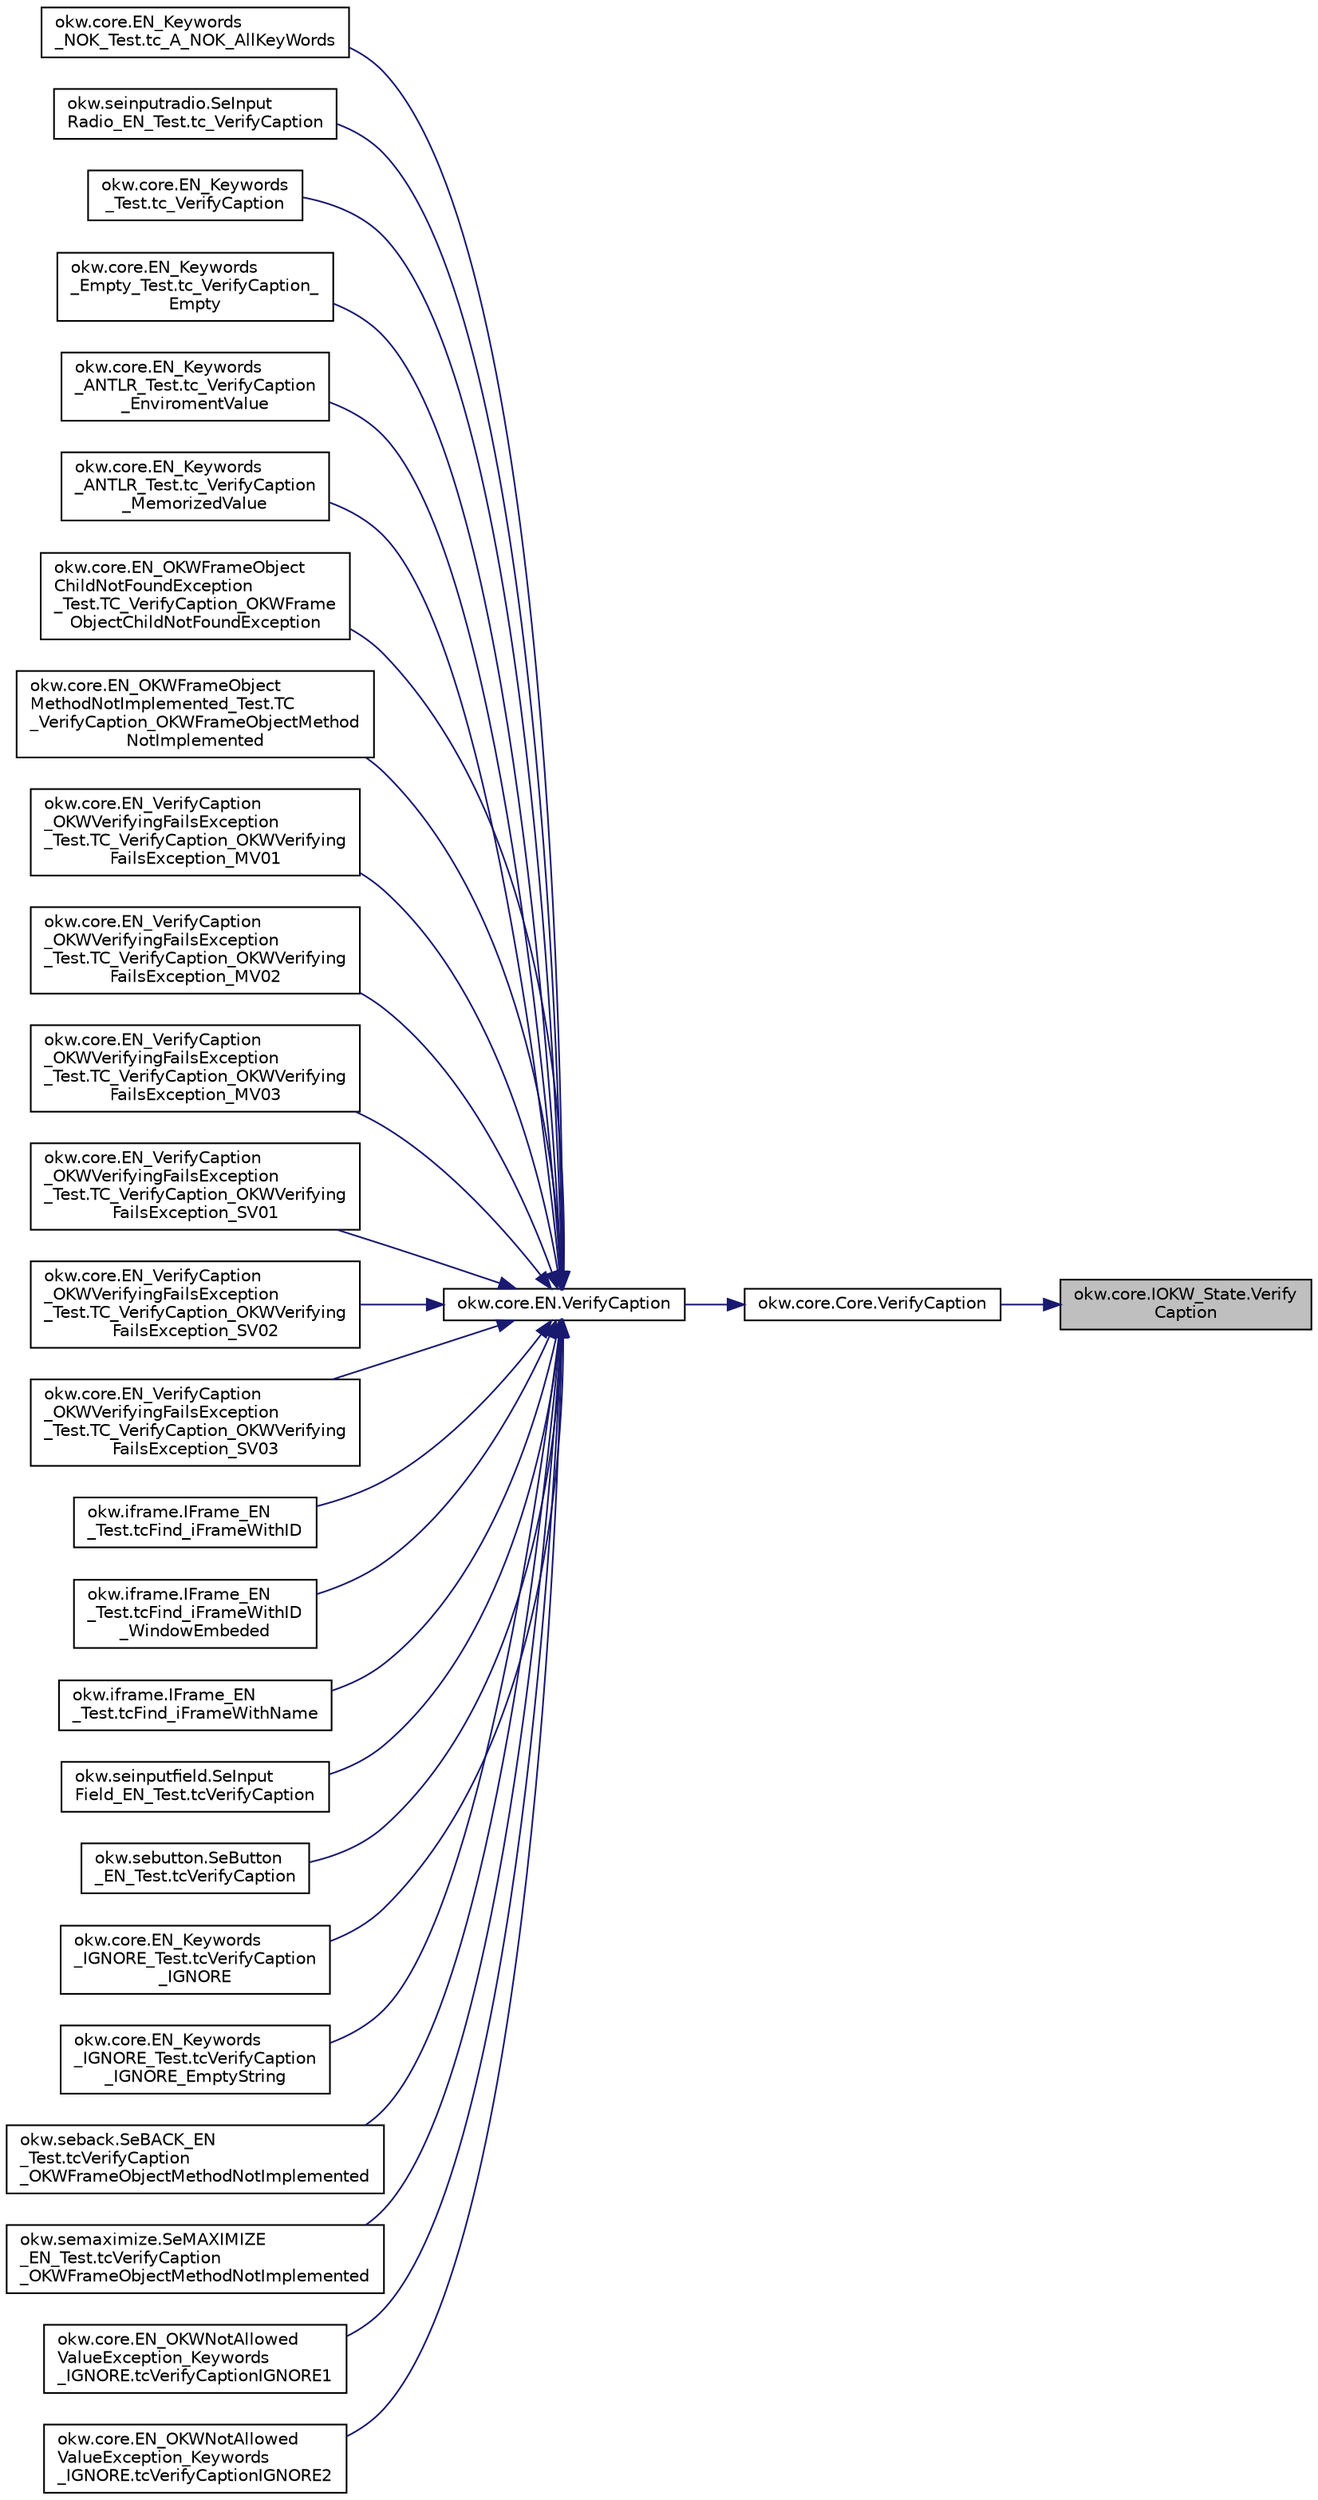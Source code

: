 digraph "okw.core.IOKW_State.VerifyCaption"
{
 // INTERACTIVE_SVG=YES
 // LATEX_PDF_SIZE
  edge [fontname="Helvetica",fontsize="10",labelfontname="Helvetica",labelfontsize="10"];
  node [fontname="Helvetica",fontsize="10",shape=record];
  rankdir="RL";
  Node1 [label="okw.core.IOKW_State.Verify\lCaption",height=0.2,width=0.4,color="black", fillcolor="grey75", style="filled", fontcolor="black",tooltip="Überprüft die Überschrift des Objektes."];
  Node1 -> Node2 [dir="back",color="midnightblue",fontsize="10",style="solid",fontname="Helvetica"];
  Node2 [label="okw.core.Core.VerifyCaption",height=0.2,width=0.4,color="black", fillcolor="white", style="filled",URL="$classokw_1_1core_1_1_core.html#a742f7a967804814e172358e1ed9e3579",tooltip="Überprüft die Überschrift des Objektes."];
  Node2 -> Node3 [dir="back",color="midnightblue",fontsize="10",style="solid",fontname="Helvetica"];
  Node3 [label="okw.core.EN.VerifyCaption",height=0.2,width=0.4,color="black", fillcolor="white", style="filled",URL="$classokw_1_1core_1_1_e_n.html#a9cc29f6315e5041f2b36f1eb6a14e334",tooltip="Überprüft die Überschrift des Objektes."];
  Node3 -> Node4 [dir="back",color="midnightblue",fontsize="10",style="solid",fontname="Helvetica"];
  Node4 [label="okw.core.EN_Keywords\l_NOK_Test.tc_A_NOK_AllKeyWords",height=0.2,width=0.4,color="black", fillcolor="white", style="filled",URL="$classokw_1_1core_1_1_e_n___keywords___n_o_k___test.html#accf1c3d2b1258a59b77ae759a7ee0aeb",tooltip="Prüft methoden aufruf für einen einfachen Click."];
  Node3 -> Node5 [dir="back",color="midnightblue",fontsize="10",style="solid",fontname="Helvetica"];
  Node5 [label="okw.seinputradio.SeInput\lRadio_EN_Test.tc_VerifyCaption",height=0.2,width=0.4,color="black", fillcolor="white", style="filled",URL="$classokw_1_1seinputradio_1_1_se_input_radio___e_n___test.html#a237651c7dafd1899a8dac5cf2ded4017",tooltip="Test des Schlüsselwortes VerifyCaption für den GUI-Adapter SeInputRadio."];
  Node3 -> Node6 [dir="back",color="midnightblue",fontsize="10",style="solid",fontname="Helvetica"];
  Node6 [label="okw.core.EN_Keywords\l_Test.tc_VerifyCaption",height=0.2,width=0.4,color="black", fillcolor="white", style="filled",URL="$classokw_1_1core_1_1_e_n___keywords___test.html#aa1904110b41601ab9a08469297a1f1e0",tooltip="\"Normaler\" Testfall für das Schlüsselwort VerifyCaption."];
  Node3 -> Node7 [dir="back",color="midnightblue",fontsize="10",style="solid",fontname="Helvetica"];
  Node7 [label="okw.core.EN_Keywords\l_Empty_Test.tc_VerifyCaption_\lEmpty",height=0.2,width=0.4,color="black", fillcolor="white", style="filled",URL="$classokw_1_1core_1_1_e_n___keywords___empty___test.html#ac8b8848daaafbfd751e522c39b76260b",tooltip="Prüft \"${EMPTY}\" für das Schlüsslewort VerifyCaption(strng,string)"];
  Node3 -> Node8 [dir="back",color="midnightblue",fontsize="10",style="solid",fontname="Helvetica"];
  Node8 [label="okw.core.EN_Keywords\l_ANTLR_Test.tc_VerifyCaption\l_EnviromentValue",height=0.2,width=0.4,color="black", fillcolor="white", style="filled",URL="$classokw_1_1core_1_1_e_n___keywords___a_n_t_l_r___test.html#a8bacdeac1e985c7eeb7b04a37c0ab8ac",tooltip=" "];
  Node3 -> Node9 [dir="back",color="midnightblue",fontsize="10",style="solid",fontname="Helvetica"];
  Node9 [label="okw.core.EN_Keywords\l_ANTLR_Test.tc_VerifyCaption\l_MemorizedValue",height=0.2,width=0.4,color="black", fillcolor="white", style="filled",URL="$classokw_1_1core_1_1_e_n___keywords___a_n_t_l_r___test.html#af31f438ffbce92f023f86a4ce815cc66",tooltip=" "];
  Node3 -> Node10 [dir="back",color="midnightblue",fontsize="10",style="solid",fontname="Helvetica"];
  Node10 [label="okw.core.EN_OKWFrameObject\lChildNotFoundException\l_Test.TC_VerifyCaption_OKWFrame\lObjectChildNotFoundException",height=0.2,width=0.4,color="black", fillcolor="white", style="filled",URL="$classokw_1_1core_1_1_e_n___o_k_w_frame_object_child_not_found_exception___test.html#a6af9a482890fef920a1fc32251bac010",tooltip="Prüft ob die Ausnahme OKWFrameObjectChildNotFoundException durch die LFC-VerifyCaption ausgelöst wird..."];
  Node3 -> Node11 [dir="back",color="midnightblue",fontsize="10",style="solid",fontname="Helvetica"];
  Node11 [label="okw.core.EN_OKWFrameObject\lMethodNotImplemented_Test.TC\l_VerifyCaption_OKWFrameObjectMethod\lNotImplemented",height=0.2,width=0.4,color="black", fillcolor="white", style="filled",URL="$classokw_1_1core_1_1_e_n___o_k_w_frame_object_method_not_implemented___test.html#a1ad8dcda87e4bff90a43f40e08f4289d",tooltip="Prüft ob die Ausnahme OKWFrameObjectMethodNotImplemented von VerifyCaption( FN, ExpVal ) ausgelöst wi..."];
  Node3 -> Node12 [dir="back",color="midnightblue",fontsize="10",style="solid",fontname="Helvetica"];
  Node12 [label="okw.core.EN_VerifyCaption\l_OKWVerifyingFailsException\l_Test.TC_VerifyCaption_OKWVerifying\lFailsException_MV01",height=0.2,width=0.4,color="black", fillcolor="white", style="filled",URL="$classokw_1_1core_1_1_e_n___verify_caption___o_k_w_verifying_fails_exception___test.html#a9171818bfcd54d01a23bd4db093c46df",tooltip="Prüft, ob die Ausnahme OKWVerifyingFailsException bei einem Soll/Ist-Vergleich ausgelöst wird."];
  Node3 -> Node13 [dir="back",color="midnightblue",fontsize="10",style="solid",fontname="Helvetica"];
  Node13 [label="okw.core.EN_VerifyCaption\l_OKWVerifyingFailsException\l_Test.TC_VerifyCaption_OKWVerifying\lFailsException_MV02",height=0.2,width=0.4,color="black", fillcolor="white", style="filled",URL="$classokw_1_1core_1_1_e_n___verify_caption___o_k_w_verifying_fails_exception___test.html#aadd527d776402db350c687d46dc67c69",tooltip="Prüft, ob die Ausnahme OKWVerifyingFailsException bei einem Soll/Ist-Vergleich ausgelöst wird."];
  Node3 -> Node14 [dir="back",color="midnightblue",fontsize="10",style="solid",fontname="Helvetica"];
  Node14 [label="okw.core.EN_VerifyCaption\l_OKWVerifyingFailsException\l_Test.TC_VerifyCaption_OKWVerifying\lFailsException_MV03",height=0.2,width=0.4,color="black", fillcolor="white", style="filled",URL="$classokw_1_1core_1_1_e_n___verify_caption___o_k_w_verifying_fails_exception___test.html#a8fd64f3b7200688e7abad30b4d245867",tooltip="Prüft, ob die Ausnahme OKWVerifyingFailsException bei einem Soll/Ist-Vergleich ausgelöst wird."];
  Node3 -> Node15 [dir="back",color="midnightblue",fontsize="10",style="solid",fontname="Helvetica"];
  Node15 [label="okw.core.EN_VerifyCaption\l_OKWVerifyingFailsException\l_Test.TC_VerifyCaption_OKWVerifying\lFailsException_SV01",height=0.2,width=0.4,color="black", fillcolor="white", style="filled",URL="$classokw_1_1core_1_1_e_n___verify_caption___o_k_w_verifying_fails_exception___test.html#aeaa7eb5822a02fbd16c8ba5761ece829",tooltip="Prüft, ob die Ausnahme OKWVerifyingFailsException bei einem Soll/Ist-Vergleich ausgelöst wird."];
  Node3 -> Node16 [dir="back",color="midnightblue",fontsize="10",style="solid",fontname="Helvetica"];
  Node16 [label="okw.core.EN_VerifyCaption\l_OKWVerifyingFailsException\l_Test.TC_VerifyCaption_OKWVerifying\lFailsException_SV02",height=0.2,width=0.4,color="black", fillcolor="white", style="filled",URL="$classokw_1_1core_1_1_e_n___verify_caption___o_k_w_verifying_fails_exception___test.html#a7cb6a1a0c18e94cadf2eb75d22d4d16f",tooltip="Prüft, ob die Ausnahme OKWVerifyingFailsException bei einem Soll/Ist-Vergleich ausgelöst wird."];
  Node3 -> Node17 [dir="back",color="midnightblue",fontsize="10",style="solid",fontname="Helvetica"];
  Node17 [label="okw.core.EN_VerifyCaption\l_OKWVerifyingFailsException\l_Test.TC_VerifyCaption_OKWVerifying\lFailsException_SV03",height=0.2,width=0.4,color="black", fillcolor="white", style="filled",URL="$classokw_1_1core_1_1_e_n___verify_caption___o_k_w_verifying_fails_exception___test.html#afe1f7dcce27e6be3f5710c306739e725",tooltip="Prüft, ob die Ausnahme OKWVerifyingFailsException bei einem Soll/Ist-Vergleich ausgelöst wird."];
  Node3 -> Node18 [dir="back",color="midnightblue",fontsize="10",style="solid",fontname="Helvetica"];
  Node18 [label="okw.iframe.IFrame_EN\l_Test.tcFind_iFrameWithID",height=0.2,width=0.4,color="black", fillcolor="white", style="filled",URL="$classokw_1_1iframe_1_1_i_frame___e_n___test.html#adee33017452489e5a0ef80aaafb626cc",tooltip="Testet die Implementierung des Schlüsselwortes ClickOn( FN ) für Klasse SeBACK ."];
  Node3 -> Node19 [dir="back",color="midnightblue",fontsize="10",style="solid",fontname="Helvetica"];
  Node19 [label="okw.iframe.IFrame_EN\l_Test.tcFind_iFrameWithID\l_WindowEmbeded",height=0.2,width=0.4,color="black", fillcolor="white", style="filled",URL="$classokw_1_1iframe_1_1_i_frame___e_n___test.html#ade87d4affe77d15eee6cfc4300957347",tooltip="Testet die Implementierung des Schlüsselwortes ClickOn( FN ) für Klasse SeBACK ."];
  Node3 -> Node20 [dir="back",color="midnightblue",fontsize="10",style="solid",fontname="Helvetica"];
  Node20 [label="okw.iframe.IFrame_EN\l_Test.tcFind_iFrameWithName",height=0.2,width=0.4,color="black", fillcolor="white", style="filled",URL="$classokw_1_1iframe_1_1_i_frame___e_n___test.html#aab35fb15a8b81f6ff5ac834683b47b7d",tooltip="Testet die Implementierung des Schlüsselwortes ClickOn( FN ) für Klasse SeBACK ."];
  Node3 -> Node21 [dir="back",color="midnightblue",fontsize="10",style="solid",fontname="Helvetica"];
  Node21 [label="okw.seinputfield.SeInput\lField_EN_Test.tcVerifyCaption",height=0.2,width=0.4,color="black", fillcolor="white", style="filled",URL="$classokw_1_1seinputfield_1_1_se_input_field___e_n___test.html#a7d1015d4a16c25352ea740f2d7a22f1e",tooltip="Test des Schlüsselwortes \"VerifyValue( FN, ExpVal ) für SeInputText."];
  Node3 -> Node22 [dir="back",color="midnightblue",fontsize="10",style="solid",fontname="Helvetica"];
  Node22 [label="okw.sebutton.SeButton\l_EN_Test.tcVerifyCaption",height=0.2,width=0.4,color="black", fillcolor="white", style="filled",URL="$classokw_1_1sebutton_1_1_se_button___e_n___test.html#ad675563d749261a141dbc4c41705f205",tooltip="Test des Schlüsselwortes VerifyCaption für den GUI-Adapter SeButton."];
  Node3 -> Node23 [dir="back",color="midnightblue",fontsize="10",style="solid",fontname="Helvetica"];
  Node23 [label="okw.core.EN_Keywords\l_IGNORE_Test.tcVerifyCaption\l_IGNORE",height=0.2,width=0.4,color="black", fillcolor="white", style="filled",URL="$classokw_1_1core_1_1_e_n___keywords___i_g_n_o_r_e___test.html#a43d02b2a9e1214e7dc2704ede77ac551",tooltip=" "];
  Node3 -> Node24 [dir="back",color="midnightblue",fontsize="10",style="solid",fontname="Helvetica"];
  Node24 [label="okw.core.EN_Keywords\l_IGNORE_Test.tcVerifyCaption\l_IGNORE_EmptyString",height=0.2,width=0.4,color="black", fillcolor="white", style="filled",URL="$classokw_1_1core_1_1_e_n___keywords___i_g_n_o_r_e___test.html#ac11f69ec5946d06551ef12f3040ccff8",tooltip=" "];
  Node3 -> Node25 [dir="back",color="midnightblue",fontsize="10",style="solid",fontname="Helvetica"];
  Node25 [label="okw.seback.SeBACK_EN\l_Test.tcVerifyCaption\l_OKWFrameObjectMethodNotImplemented",height=0.2,width=0.4,color="black", fillcolor="white", style="filled",URL="$classokw_1_1seback_1_1_se_b_a_c_k___e_n___test.html#a12e1cec9f4184d51fd225800eff6e692",tooltip="Test des Schlüsselwortes \"VerifyCaption( FN, ExpVal ) für SeBACK."];
  Node3 -> Node26 [dir="back",color="midnightblue",fontsize="10",style="solid",fontname="Helvetica"];
  Node26 [label="okw.semaximize.SeMAXIMIZE\l_EN_Test.tcVerifyCaption\l_OKWFrameObjectMethodNotImplemented",height=0.2,width=0.4,color="black", fillcolor="white", style="filled",URL="$classokw_1_1semaximize_1_1_se_m_a_x_i_m_i_z_e___e_n___test.html#a029720a9732935d8dfef38309b0dd579",tooltip="Test des Schlüsselwortes \"VerifyCaption( FN, ExpVal ) für SeMAXIMIZE."];
  Node3 -> Node27 [dir="back",color="midnightblue",fontsize="10",style="solid",fontname="Helvetica"];
  Node27 [label="okw.core.EN_OKWNotAllowed\lValueException_Keywords\l_IGNORE.tcVerifyCaptionIGNORE1",height=0.2,width=0.4,color="black", fillcolor="white", style="filled",URL="$classokw_1_1core_1_1_e_n___o_k_w_not_allowed_value_exception___keywords___i_g_n_o_r_e.html#a068eb365013e31be292a2a7e959a322b",tooltip="Prüft ob \"${IGNORE} \" die Ausnahme okw.exceptions.OKWNotAllowedValueException auslöst."];
  Node3 -> Node28 [dir="back",color="midnightblue",fontsize="10",style="solid",fontname="Helvetica"];
  Node28 [label="okw.core.EN_OKWNotAllowed\lValueException_Keywords\l_IGNORE.tcVerifyCaptionIGNORE2",height=0.2,width=0.4,color="black", fillcolor="white", style="filled",URL="$classokw_1_1core_1_1_e_n___o_k_w_not_allowed_value_exception___keywords___i_g_n_o_r_e.html#ace253bdbf209101cab94ecf018e1ee26",tooltip="Prüft ob \"\"${IGNORE}${TCN}\" die Ausnahme okw.exceptions.OKWNotAllowedValueException auslöst."];
}
